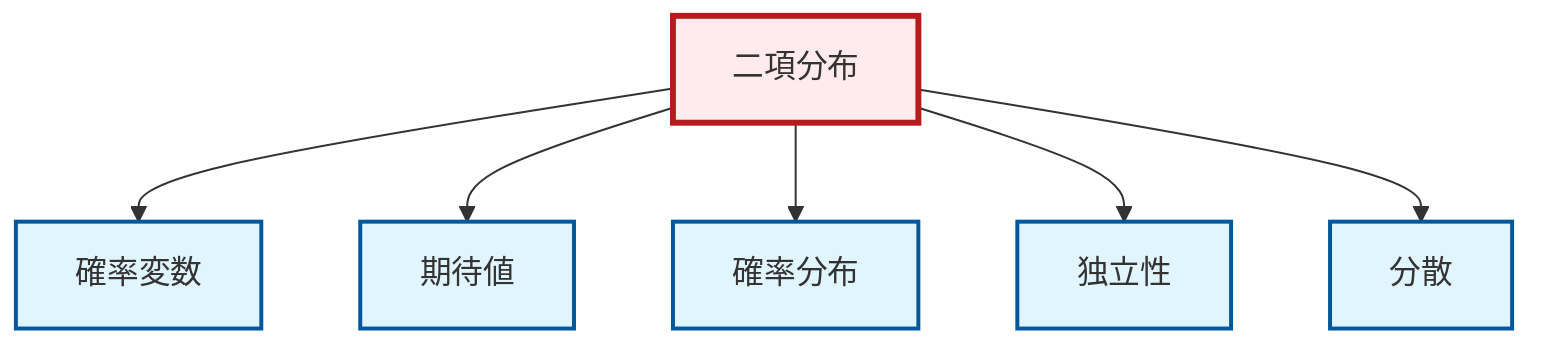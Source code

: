 graph TD
    classDef definition fill:#e1f5fe,stroke:#01579b,stroke-width:2px
    classDef theorem fill:#f3e5f5,stroke:#4a148c,stroke-width:2px
    classDef axiom fill:#fff3e0,stroke:#e65100,stroke-width:2px
    classDef example fill:#e8f5e9,stroke:#1b5e20,stroke-width:2px
    classDef current fill:#ffebee,stroke:#b71c1c,stroke-width:3px
    def-independence["独立性"]:::definition
    def-expectation["期待値"]:::definition
    def-binomial-distribution["二項分布"]:::definition
    def-random-variable["確率変数"]:::definition
    def-variance["分散"]:::definition
    def-probability-distribution["確率分布"]:::definition
    def-binomial-distribution --> def-random-variable
    def-binomial-distribution --> def-expectation
    def-binomial-distribution --> def-probability-distribution
    def-binomial-distribution --> def-independence
    def-binomial-distribution --> def-variance
    class def-binomial-distribution current